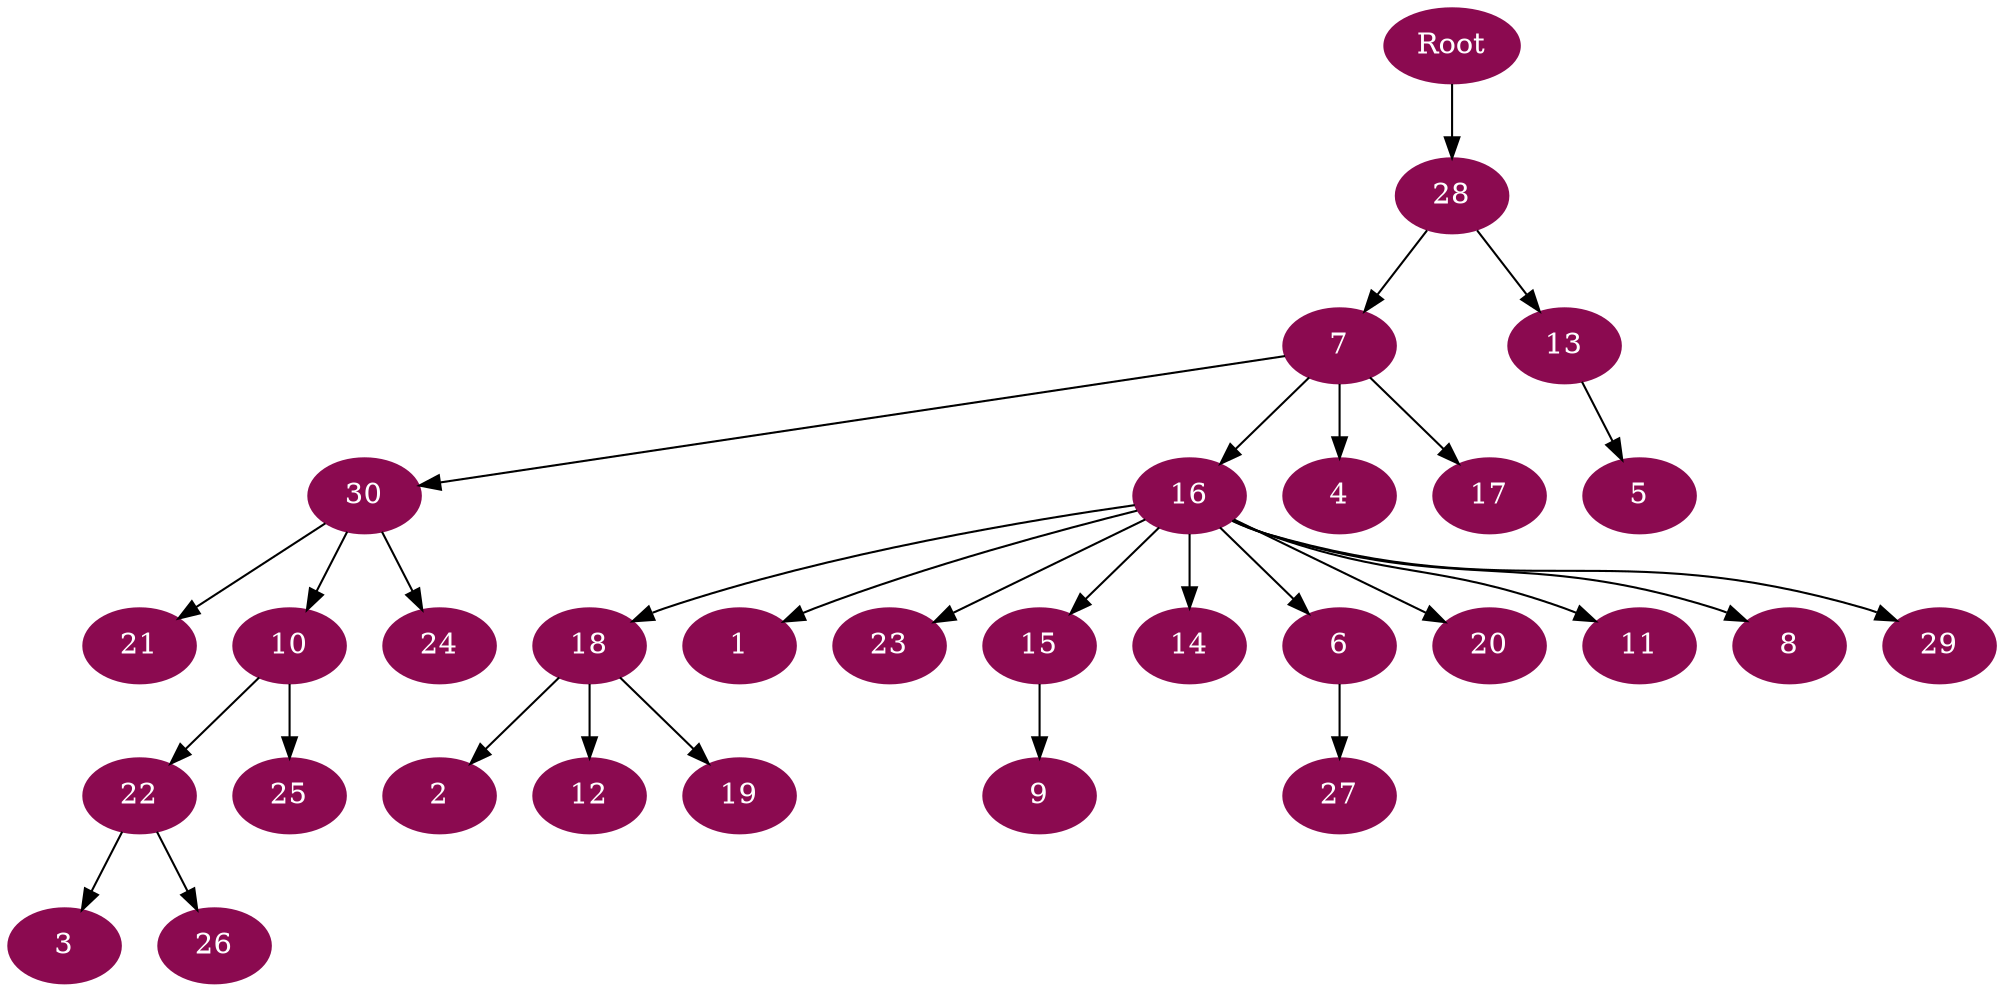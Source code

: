 digraph G {
node [color=deeppink4, style=filled, fontcolor=white];
Root -> 28;
28 -> 7;
7 -> 30;
30 -> 21;
30 -> 10;
10 -> 22;
22 -> 3;
22 -> 26;
10 -> 25;
30 -> 24;
7 -> 16;
16 -> 18;
18 -> 2;
18 -> 12;
18 -> 19;
16 -> 1;
16 -> 23;
16 -> 15;
15 -> 9;
16 -> 14;
16 -> 6;
6 -> 27;
16 -> 20;
16 -> 11;
16 -> 8;
16 -> 29;
7 -> 4;
7 -> 17;
28 -> 13;
13 -> 5;
}
